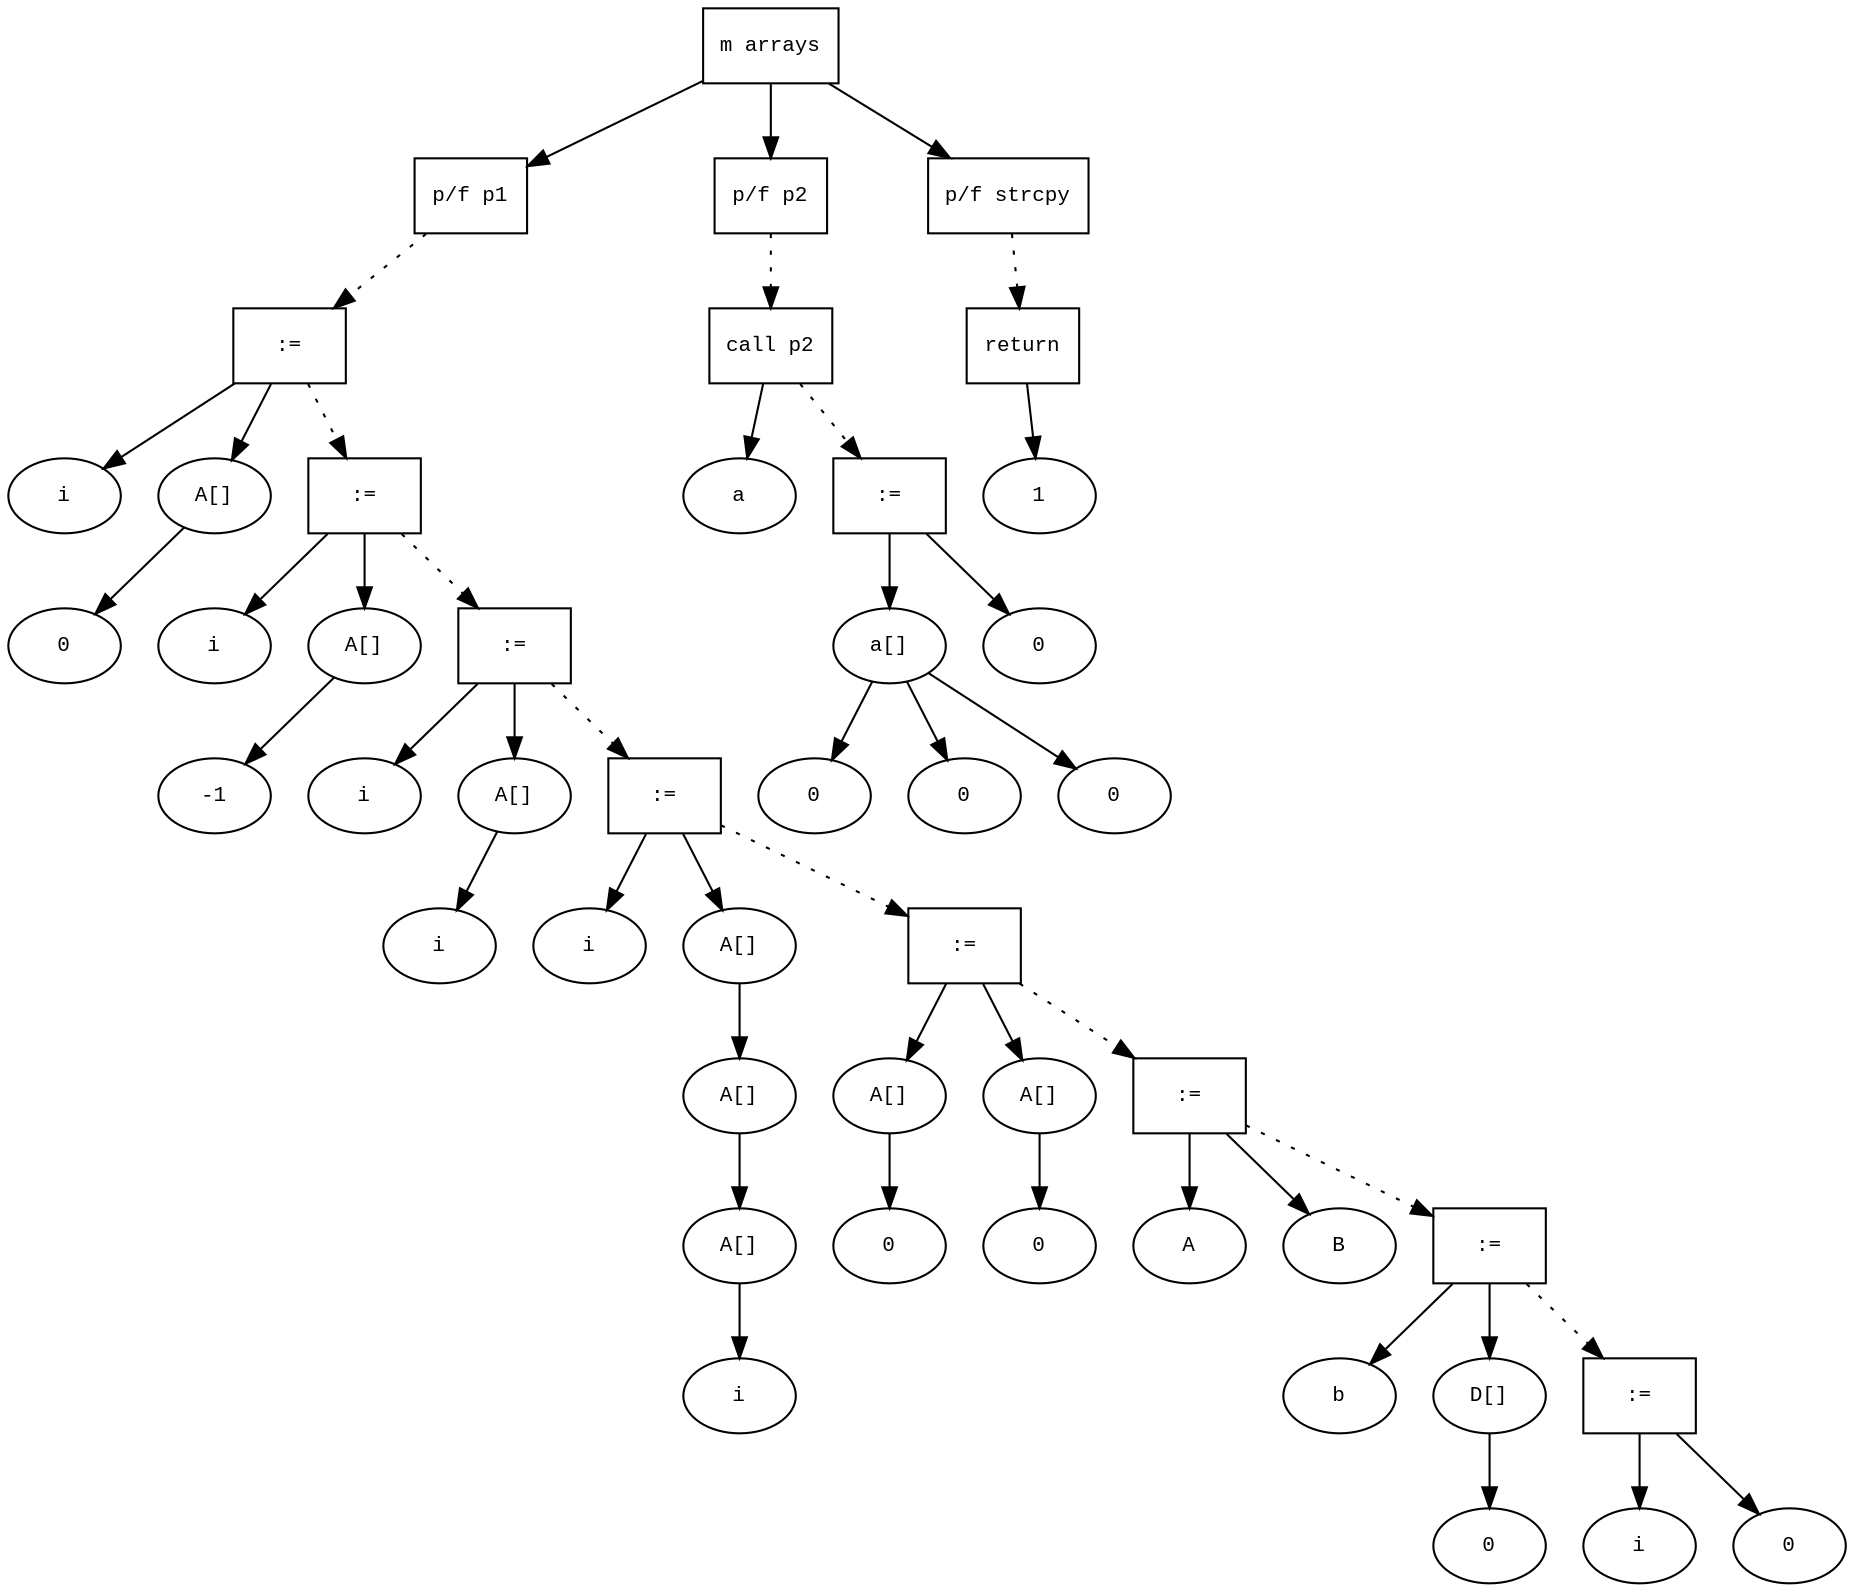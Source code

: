 digraph AST {
  graph [fontname="Times New Roman",fontsize=10];
  node  [fontname="Courier New",fontsize=10];
  edge  [fontname="Times New Roman",fontsize=10];

  node0 [label="m arrays",shape=box];
  node11 [label="p/f p1",shape=box];
  node20 [label=":=",shape=box];
  node17 [label="i",shape=ellipse];
  node20->node17;
  node18 [label="A[]",shape=ellipse];
  node19 [label="0",shape=ellipse];
  node18-> node19;
  node20->node18;
  node11 -> node20 [style=dotted];
  node24 [label=":=",shape=box];
  node21 [label="i",shape=ellipse];
  node24->node21;
  node22 [label="A[]",shape=ellipse];
  node23 [label="-1",shape=ellipse];
  node22-> node23;
  node24->node22;
  node20 -> node24 [style=dotted];
  node28 [label=":=",shape=box];
  node25 [label="i",shape=ellipse];
  node28->node25;
  node26 [label="A[]",shape=ellipse];
  node27 [label="i",shape=ellipse];
  node26-> node27;
  node28->node26;
  node24 -> node28 [style=dotted];
  node34 [label=":=",shape=box];
  node29 [label="i",shape=ellipse];
  node34->node29;
  node30 [label="A[]",shape=ellipse];
  node31 [label="A[]",shape=ellipse];
  node32 [label="A[]",shape=ellipse];
  node33 [label="i",shape=ellipse];
  node32-> node33;
  node31-> node32;
  node30-> node31;
  node34->node30;
  node28 -> node34 [style=dotted];
  node39 [label=":=",shape=box];
  node35 [label="A[]",shape=ellipse];
  node36 [label="0",shape=ellipse];
  node35-> node36;
  node39->node35;
  node37 [label="A[]",shape=ellipse];
  node38 [label="0",shape=ellipse];
  node37-> node38;
  node39->node37;
  node34 -> node39 [style=dotted];
  node42 [label=":=",shape=box];
  node40 [label="A",shape=ellipse];
  node42->node40;
  node41 [label="B",shape=ellipse];
  node42->node41;
  node39 -> node42 [style=dotted];
  node46 [label=":=",shape=box];
  node43 [label="b",shape=ellipse];
  node46->node43;
  node44 [label="D[]",shape=ellipse];
  node45 [label="0",shape=ellipse];
  node44-> node45;
  node46->node44;
  node42 -> node46 [style=dotted];
  node49 [label=":=",shape=box];
  node47 [label="i",shape=ellipse];
  node49->node47;
  node48 [label="0",shape=ellipse];
  node49->node48;
  node46 -> node49 [style=dotted];
  node0 -> node11;
  node52 [label="p/f p2",shape=box];
  node62 [label="call p2",shape=box];
  node63 [label="a",shape=ellipse];
  node62->node63;
  node52 -> node62 [style=dotted];
  node70 [label=":=",shape=box];
  node65 [label="a[]",shape=ellipse];
  node66 [label="0",shape=ellipse];
  node65-> node66;
  node67 [label="0",shape=ellipse];
  node65-> node67;
  node68 [label="0",shape=ellipse];
  node65-> node68;
  node70->node65;
  node69 [label="0",shape=ellipse];
  node70->node69;
  node62 -> node70 [style=dotted];
  node0 -> node52;
  node73 [label="p/f strcpy",shape=box];
  node79 [label="return",shape=box];
  node78 [label="1",shape=ellipse];
  node79->node78;
  node73 -> node79 [style=dotted];
  node0 -> node73;
}
